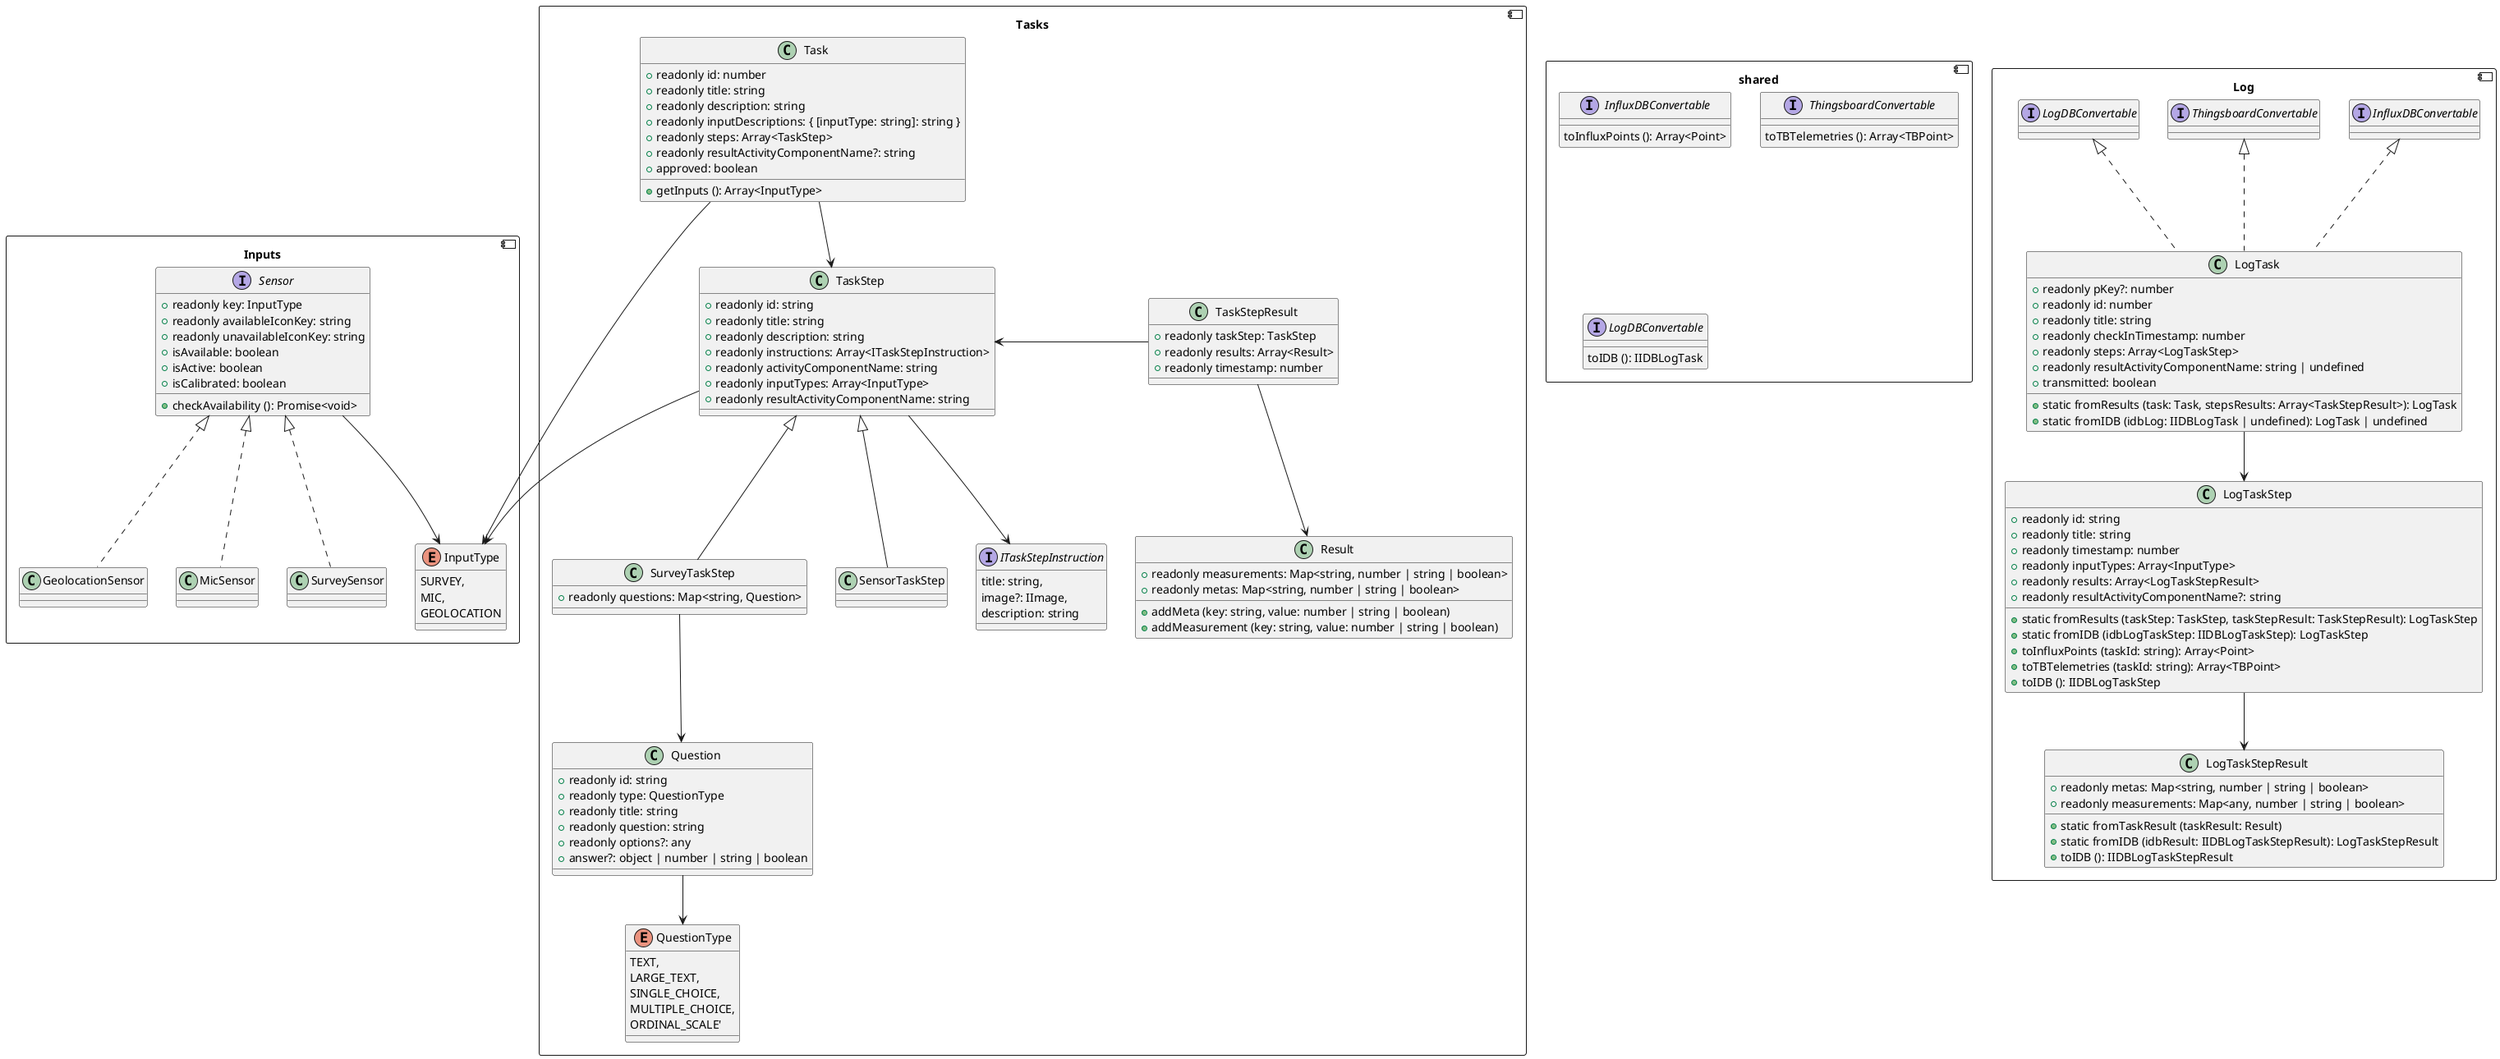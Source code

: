 @startuml
component Inputs {
    enum InputType {
      SURVEY,
      MIC,
      GEOLOCATION
    }

    interface Sensor {
      +readonly key: InputType
      +readonly availableIconKey: string
      +readonly unavailableIconKey: string
      +isAvailable: boolean
      +isActive: boolean
      +isCalibrated: boolean

      +checkAvailability (): Promise<void>
    }
    Sensor --> InputType

    class GeolocationSensor implements Sensor
    class MicSensor implements Sensor
    class SurveySensor implements Sensor
}

component Tasks {
    class Task {
      +readonly id: number
      +readonly title: string
      +readonly description: string
      +readonly inputDescriptions: { [inputType: string]: string }
      +readonly steps: Array<TaskStep>
      +readonly resultActivityComponentName?: string
      +approved: boolean

      +getInputs (): Array<InputType>
    }

    class TaskStep {
      +readonly id: string
      +readonly title: string
      +readonly description: string
      +readonly instructions: Array<ITaskStepInstruction>
      +readonly activityComponentName: string
      +readonly inputTypes: Array<InputType>
      +readonly resultActivityComponentName: string
    }

    class SurveyTaskStep extends TaskStep {
      +readonly questions: Map<string, Question>
    }

    class Question {
      +readonly id: string
      +readonly type: QuestionType
      +readonly title: string
      +readonly question: string
      +readonly options?: any
      +answer?: object | number | string | boolean
    }

    enum QuestionType {
      TEXT,
      LARGE_TEXT,
      SINGLE_CHOICE,
      MULTIPLE_CHOICE,
      ORDINAL_SCALE'
    }

    class SensorTaskStep  extends TaskStep {}

    interface ITaskStepInstruction {
      title: string,
      image?: IImage,
      description: string
    }

    Task --> TaskStep
    Task --> InputType
    TaskStep --> InputType
    SurveyTaskStep --> Question
    Question --> QuestionType
    TaskStep --> ITaskStepInstruction

    class Result {
      +readonly measurements: Map<string, number | string | boolean>
      +readonly metas: Map<string, number | string | boolean>

      +addMeta (key: string, value: number | string | boolean)
      +addMeasurement (key: string, value: number | string | boolean)
    }

    class TaskStepResult {
      +readonly taskStep: TaskStep
      +readonly results: Array<Result>
      +readonly timestamp: number
    }
    TaskStepResult -left-> TaskStep
    TaskStepResult --> Result
}

component shared {
    interface InfluxDBConvertable {
      toInfluxPoints (): Array<Point>
    }

    interface ThingsboardConvertable {
      toTBTelemetries (): Array<TBPoint>
    }

    interface LogDBConvertable {
      toIDB (): IIDBLogTask
    }
}

component Log {
    class LogTask implements InfluxDBConvertable, ThingsboardConvertable, LogDBConvertable {
        +readonly pKey?: number
        +readonly id: number
        +readonly title: string
        +readonly checkInTimestamp: number
        +readonly steps: Array<LogTaskStep>
        +readonly resultActivityComponentName: string | undefined
        +transmitted: boolean

        +static fromResults (task: Task, stepsResults: Array<TaskStepResult>): LogTask
        +static fromIDB (idbLog: IIDBLogTask | undefined): LogTask | undefined
    }

    class LogTaskStep {
      +readonly id: string
      +readonly title: string
      +readonly timestamp: number
      +readonly inputTypes: Array<InputType>
      +readonly results: Array<LogTaskStepResult>
      +readonly resultActivityComponentName?: string

      +static fromResults (taskStep: TaskStep, taskStepResult: TaskStepResult): LogTaskStep
      +static fromIDB (idbLogTaskStep: IIDBLogTaskStep): LogTaskStep
      +toInfluxPoints (taskId: string): Array<Point>
      +toTBTelemetries (taskId: string): Array<TBPoint>
      +toIDB (): IIDBLogTaskStep
    }
    LogTask --> LogTaskStep

    class LogTaskStepResult {
      +readonly metas: Map<string, number | string | boolean>
      +readonly measurements: Map<any, number | string | boolean>

      +static fromTaskResult (taskResult: Result)
      +static fromIDB (idbResult: IIDBLogTaskStepResult): LogTaskStepResult
      +toIDB (): IIDBLogTaskStepResult
    }
    LogTaskStep --> LogTaskStepResult
}
@enduml
